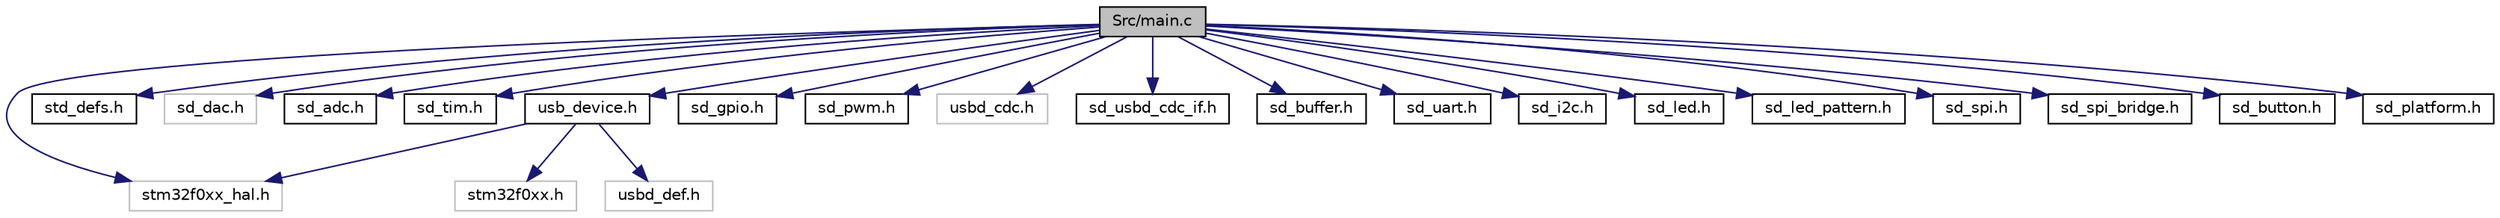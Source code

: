 digraph "Src/main.c"
{
  edge [fontname="Helvetica",fontsize="10",labelfontname="Helvetica",labelfontsize="10"];
  node [fontname="Helvetica",fontsize="10",shape=record];
  Node0 [label="Src/main.c",height=0.2,width=0.4,color="black", fillcolor="grey75", style="filled", fontcolor="black"];
  Node0 -> Node1 [color="midnightblue",fontsize="10",style="solid"];
  Node1 [label="stm32f0xx_hal.h",height=0.2,width=0.4,color="grey75", fillcolor="white", style="filled"];
  Node0 -> Node2 [color="midnightblue",fontsize="10",style="solid"];
  Node2 [label="std_defs.h",height=0.2,width=0.4,color="black", fillcolor="white", style="filled",URL="$std__defs_8h_source.html"];
  Node0 -> Node3 [color="midnightblue",fontsize="10",style="solid"];
  Node3 [label="sd_dac.h",height=0.2,width=0.4,color="grey75", fillcolor="white", style="filled"];
  Node0 -> Node4 [color="midnightblue",fontsize="10",style="solid"];
  Node4 [label="sd_adc.h",height=0.2,width=0.4,color="black", fillcolor="white", style="filled",URL="$sd__adc_8h.html",tooltip="Analog to Digital Conversion  FreeBSD. "];
  Node0 -> Node5 [color="midnightblue",fontsize="10",style="solid"];
  Node5 [label="sd_tim.h",height=0.2,width=0.4,color="black", fillcolor="white", style="filled",URL="$sd__tim_8h.html",tooltip="Timer Control  FreeBSD. "];
  Node0 -> Node6 [color="midnightblue",fontsize="10",style="solid"];
  Node6 [label="usb_device.h",height=0.2,width=0.4,color="black", fillcolor="white", style="filled",URL="$usb__device_8h_source.html"];
  Node6 -> Node7 [color="midnightblue",fontsize="10",style="solid"];
  Node7 [label="stm32f0xx.h",height=0.2,width=0.4,color="grey75", fillcolor="white", style="filled"];
  Node6 -> Node1 [color="midnightblue",fontsize="10",style="solid"];
  Node6 -> Node8 [color="midnightblue",fontsize="10",style="solid"];
  Node8 [label="usbd_def.h",height=0.2,width=0.4,color="grey75", fillcolor="white", style="filled"];
  Node0 -> Node9 [color="midnightblue",fontsize="10",style="solid"];
  Node9 [label="sd_gpio.h",height=0.2,width=0.4,color="black", fillcolor="white", style="filled",URL="$sd__gpio_8h.html",tooltip="GPIO Configuration and Control  FreeBSD. "];
  Node0 -> Node10 [color="midnightblue",fontsize="10",style="solid"];
  Node10 [label="sd_pwm.h",height=0.2,width=0.4,color="black", fillcolor="white", style="filled",URL="$sd__pwm_8h.html",tooltip="PWM Control  FreeBSD. "];
  Node0 -> Node11 [color="midnightblue",fontsize="10",style="solid"];
  Node11 [label="usbd_cdc.h",height=0.2,width=0.4,color="grey75", fillcolor="white", style="filled"];
  Node0 -> Node12 [color="midnightblue",fontsize="10",style="solid"];
  Node12 [label="sd_usbd_cdc_if.h",height=0.2,width=0.4,color="black", fillcolor="white", style="filled",URL="$sd__usbd__cdc__if_8h.html",tooltip="USB Communications Device Class Interface Functions  FreeBSD. "];
  Node0 -> Node13 [color="midnightblue",fontsize="10",style="solid"];
  Node13 [label="sd_buffer.h",height=0.2,width=0.4,color="black", fillcolor="white", style="filled",URL="$sd__buffer_8h.html",tooltip="Circular buffers  FreeBSD. "];
  Node0 -> Node14 [color="midnightblue",fontsize="10",style="solid"];
  Node14 [label="sd_uart.h",height=0.2,width=0.4,color="black", fillcolor="white", style="filled",URL="$sd__uart_8h.html",tooltip="UART Control  FreeBSD. "];
  Node0 -> Node15 [color="midnightblue",fontsize="10",style="solid"];
  Node15 [label="sd_i2c.h",height=0.2,width=0.4,color="black", fillcolor="white", style="filled",URL="$sd__i2c_8h.html",tooltip="I2C Control  FreeBSD. "];
  Node0 -> Node16 [color="midnightblue",fontsize="10",style="solid"];
  Node16 [label="sd_led.h",height=0.2,width=0.4,color="black", fillcolor="white", style="filled",URL="$sd__led_8h.html",tooltip="LED Control Functions  FreeBSD. "];
  Node0 -> Node17 [color="midnightblue",fontsize="10",style="solid"];
  Node17 [label="sd_led_pattern.h",height=0.2,width=0.4,color="black", fillcolor="white", style="filled",URL="$sd__led__pattern_8h_source.html"];
  Node0 -> Node18 [color="midnightblue",fontsize="10",style="solid"];
  Node18 [label="sd_spi.h",height=0.2,width=0.4,color="black", fillcolor="white", style="filled",URL="$sd__spi_8h.html",tooltip="SPI Slave Control  FreeBSD. "];
  Node0 -> Node19 [color="midnightblue",fontsize="10",style="solid"];
  Node19 [label="sd_spi_bridge.h",height=0.2,width=0.4,color="black", fillcolor="white", style="filled",URL="$sd__spi__bridge_8h.html",tooltip="SPI Slave Peripheral Bridge Control  FreeBSD. "];
  Node0 -> Node20 [color="midnightblue",fontsize="10",style="solid"];
  Node20 [label="sd_button.h",height=0.2,width=0.4,color="black", fillcolor="white", style="filled",URL="$sd__button_8h.html",tooltip="Button handling  FreeBSD. "];
  Node0 -> Node21 [color="midnightblue",fontsize="10",style="solid"];
  Node21 [label="sd_platform.h",height=0.2,width=0.4,color="black", fillcolor="white", style="filled",URL="$sd__platform_8h.html",tooltip="Snickerdoodle Platform Controller Functions  FreeBSD. "];
}
